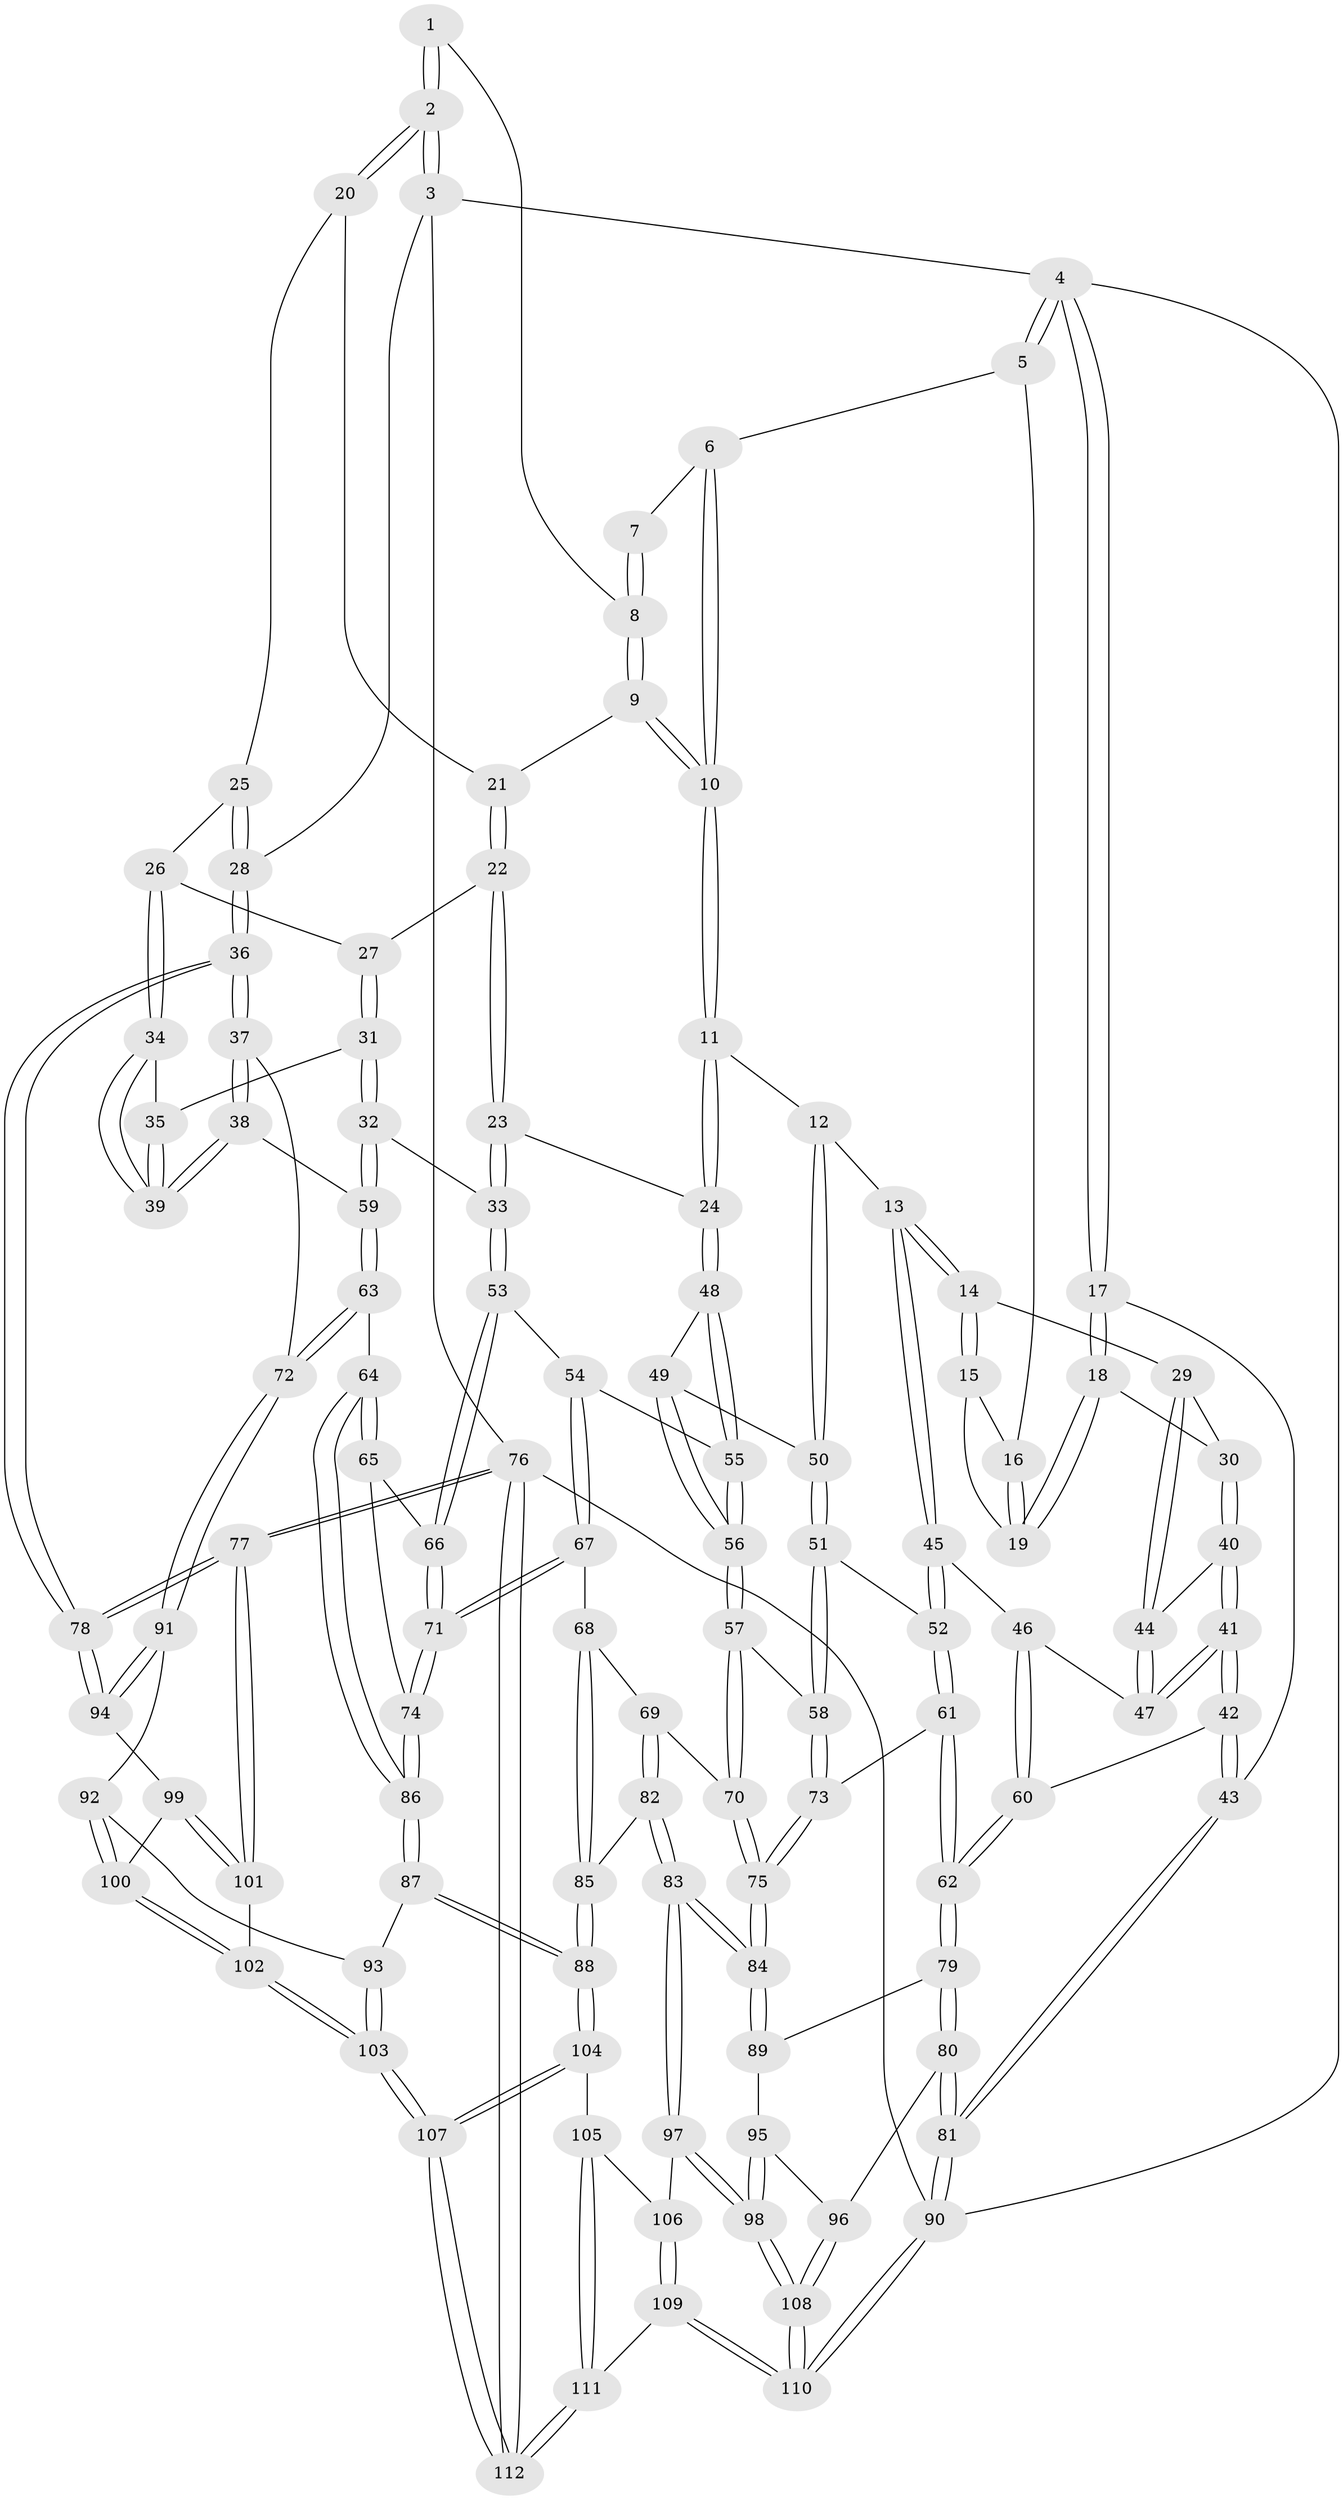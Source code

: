 // coarse degree distribution, {4: 0.44776119402985076, 6: 0.08955223880597014, 5: 0.34328358208955223, 3: 0.1044776119402985, 2: 0.014925373134328358}
// Generated by graph-tools (version 1.1) at 2025/52/02/27/25 19:52:40]
// undirected, 112 vertices, 277 edges
graph export_dot {
graph [start="1"]
  node [color=gray90,style=filled];
  1 [pos="+1+0"];
  2 [pos="+1+0"];
  3 [pos="+1+0"];
  4 [pos="+0+0"];
  5 [pos="+0.24068305715834165+0"];
  6 [pos="+0.4379687996435883+0"];
  7 [pos="+0.5417124075368286+0"];
  8 [pos="+0.7157898316921831+0.139252231856838"];
  9 [pos="+0.7143817146172657+0.17086784847911776"];
  10 [pos="+0.5269799695493725+0.1982036039408884"];
  11 [pos="+0.5032350818043915+0.24624443137256313"];
  12 [pos="+0.3838482318432329+0.292607761745739"];
  13 [pos="+0.3830050121591943+0.29261896757038586"];
  14 [pos="+0.37496119875906864+0.28882094207737613"];
  15 [pos="+0.3247350655491875+0.21015546513760205"];
  16 [pos="+0.23812561826870393+0"];
  17 [pos="+0+0.31451081761272254"];
  18 [pos="+0.09671725546170616+0.24137989646868477"];
  19 [pos="+0.1142056008768471+0.21264110562793917"];
  20 [pos="+0.9679202666534711+0.06655013692053323"];
  21 [pos="+0.7281812775912219+0.18316439753958702"];
  22 [pos="+0.7552639154421802+0.23376619118390085"];
  23 [pos="+0.655767516769956+0.3562954152816081"];
  24 [pos="+0.5715397173875999+0.34035427902430937"];
  25 [pos="+0.879858301319503+0.2531385751693946"];
  26 [pos="+0.8636661360097488+0.2626634868977826"];
  27 [pos="+0.7715705063880892+0.2444627216167087"];
  28 [pos="+1+0.3541489029237435"];
  29 [pos="+0.25612534659066793+0.31636655657827023"];
  30 [pos="+0.17763255718146687+0.3205152536108219"];
  31 [pos="+0.7776062987364907+0.4304779048072244"];
  32 [pos="+0.7515138599842103+0.4509009942431524"];
  33 [pos="+0.7318398929476234+0.4573153290975848"];
  34 [pos="+0.8691875820322349+0.2942952644198792"];
  35 [pos="+0.7807561672610474+0.42972282081024116"];
  36 [pos="+1+0.4626627548829958"];
  37 [pos="+1+0.4720864199708214"];
  38 [pos="+0.965190747961603+0.4420890745200716"];
  39 [pos="+0.9324805925064288+0.4258530174103226"];
  40 [pos="+0.17688279214126426+0.336450256170519"];
  41 [pos="+0.15302221537932129+0.4647326551026506"];
  42 [pos="+0.12930712411701017+0.4948250166769167"];
  43 [pos="+0+0.46260563212639527"];
  44 [pos="+0.26382240229728+0.42547352558623996"];
  45 [pos="+0.31539892593359026+0.45958305100107427"];
  46 [pos="+0.31070405528797085+0.45887501766688926"];
  47 [pos="+0.2735346303681801+0.447866232844347"];
  48 [pos="+0.5680251499011413+0.35507024684897776"];
  49 [pos="+0.5398861188026102+0.4414158365386099"];
  50 [pos="+0.42089421455378323+0.3753329687241026"];
  51 [pos="+0.45124113172069286+0.5072610735077533"];
  52 [pos="+0.3308153053906474+0.48742025206659406"];
  53 [pos="+0.7255467613155903+0.4668339604395929"];
  54 [pos="+0.6703522961572459+0.49264951005781493"];
  55 [pos="+0.6528851141983945+0.49216374219871256"];
  56 [pos="+0.5323562289210706+0.5015361920840182"];
  57 [pos="+0.5009048470355246+0.535733057274887"];
  58 [pos="+0.4555567079279629+0.5104415706674142"];
  59 [pos="+0.8430598529322872+0.535713747900839"];
  60 [pos="+0.1705906908012849+0.5653923615321588"];
  61 [pos="+0.2926221716439626+0.599728255834277"];
  62 [pos="+0.18815250002295866+0.6045704614503747"];
  63 [pos="+0.8514893923256845+0.6305902760150035"];
  64 [pos="+0.8130128316119897+0.6258111857499631"];
  65 [pos="+0.763632901865167+0.5822132661939233"];
  66 [pos="+0.738450872480935+0.5287056783693865"];
  67 [pos="+0.6461507550580877+0.5936685305083556"];
  68 [pos="+0.5468677545171511+0.5889300211380429"];
  69 [pos="+0.5025645916750104+0.5506527776168771"];
  70 [pos="+0.5019702511046955+0.5483053731642735"];
  71 [pos="+0.6691338044264081+0.621427056130324"];
  72 [pos="+0.8650132789108625+0.639435321317127"];
  73 [pos="+0.3101110478008149+0.6140693839127624"];
  74 [pos="+0.6746472886860648+0.6340328857299244"];
  75 [pos="+0.3171808252459363+0.6216533516665882"];
  76 [pos="+1+1"];
  77 [pos="+1+0.8760234085401708"];
  78 [pos="+1+0.8045149914449687"];
  79 [pos="+0.1614607047262745+0.658315277363611"];
  80 [pos="+0.05746264439860332+0.7520078936959147"];
  81 [pos="+0+0.8088300940055096"];
  82 [pos="+0.41864059220353383+0.7293110201867774"];
  83 [pos="+0.3970051811698189+0.7442522907937731"];
  84 [pos="+0.3838054548053407+0.7365842606913171"];
  85 [pos="+0.597255835062811+0.7248505581557333"];
  86 [pos="+0.6795484952396692+0.7114852136927992"];
  87 [pos="+0.6652776960045019+0.7462353460646448"];
  88 [pos="+0.6512763356534057+0.7557488527013413"];
  89 [pos="+0.2801471677686898+0.7509072334698623"];
  90 [pos="+0+1"];
  91 [pos="+0.8705767670553972+0.6604854642206635"];
  92 [pos="+0.775078413180926+0.7621774111465307"];
  93 [pos="+0.7440908257867476+0.7623892036202078"];
  94 [pos="+0.9306653363831915+0.7375895569228049"];
  95 [pos="+0.2589473918131849+0.7723746556760651"];
  96 [pos="+0.16107791116718503+0.8082208162508948"];
  97 [pos="+0.40048263811397894+0.7751692840230692"];
  98 [pos="+0.262592164746904+0.8597443129106517"];
  99 [pos="+0.9085612628899454+0.7635899655191588"];
  100 [pos="+0.8198142613313273+0.7954397965324488"];
  101 [pos="+0.8814011741440186+0.9038888533298176"];
  102 [pos="+0.8312029599473338+0.9303764688098797"];
  103 [pos="+0.8119976594190724+0.9514612002762501"];
  104 [pos="+0.6268524941938973+0.8740121229850504"];
  105 [pos="+0.5908663696035998+0.9000199034100076"];
  106 [pos="+0.40444552948459367+0.7865158308025275"];
  107 [pos="+0.8062027231700157+0.959558314610036"];
  108 [pos="+0.23104662246410235+0.9083107849834977"];
  109 [pos="+0.3167178068911691+1"];
  110 [pos="+0.2750853492351069+1"];
  111 [pos="+0.4450213516620438+1"];
  112 [pos="+0.843087417249573+1"];
  1 -- 2;
  1 -- 2;
  1 -- 8;
  2 -- 3;
  2 -- 3;
  2 -- 20;
  2 -- 20;
  3 -- 4;
  3 -- 28;
  3 -- 76;
  4 -- 5;
  4 -- 5;
  4 -- 17;
  4 -- 17;
  4 -- 90;
  5 -- 6;
  5 -- 16;
  6 -- 7;
  6 -- 10;
  6 -- 10;
  7 -- 8;
  7 -- 8;
  8 -- 9;
  8 -- 9;
  9 -- 10;
  9 -- 10;
  9 -- 21;
  10 -- 11;
  10 -- 11;
  11 -- 12;
  11 -- 24;
  11 -- 24;
  12 -- 13;
  12 -- 50;
  12 -- 50;
  13 -- 14;
  13 -- 14;
  13 -- 45;
  13 -- 45;
  14 -- 15;
  14 -- 15;
  14 -- 29;
  15 -- 16;
  15 -- 19;
  16 -- 19;
  16 -- 19;
  17 -- 18;
  17 -- 18;
  17 -- 43;
  18 -- 19;
  18 -- 19;
  18 -- 30;
  20 -- 21;
  20 -- 25;
  21 -- 22;
  21 -- 22;
  22 -- 23;
  22 -- 23;
  22 -- 27;
  23 -- 24;
  23 -- 33;
  23 -- 33;
  24 -- 48;
  24 -- 48;
  25 -- 26;
  25 -- 28;
  25 -- 28;
  26 -- 27;
  26 -- 34;
  26 -- 34;
  27 -- 31;
  27 -- 31;
  28 -- 36;
  28 -- 36;
  29 -- 30;
  29 -- 44;
  29 -- 44;
  30 -- 40;
  30 -- 40;
  31 -- 32;
  31 -- 32;
  31 -- 35;
  32 -- 33;
  32 -- 59;
  32 -- 59;
  33 -- 53;
  33 -- 53;
  34 -- 35;
  34 -- 39;
  34 -- 39;
  35 -- 39;
  35 -- 39;
  36 -- 37;
  36 -- 37;
  36 -- 78;
  36 -- 78;
  37 -- 38;
  37 -- 38;
  37 -- 72;
  38 -- 39;
  38 -- 39;
  38 -- 59;
  40 -- 41;
  40 -- 41;
  40 -- 44;
  41 -- 42;
  41 -- 42;
  41 -- 47;
  41 -- 47;
  42 -- 43;
  42 -- 43;
  42 -- 60;
  43 -- 81;
  43 -- 81;
  44 -- 47;
  44 -- 47;
  45 -- 46;
  45 -- 52;
  45 -- 52;
  46 -- 47;
  46 -- 60;
  46 -- 60;
  48 -- 49;
  48 -- 55;
  48 -- 55;
  49 -- 50;
  49 -- 56;
  49 -- 56;
  50 -- 51;
  50 -- 51;
  51 -- 52;
  51 -- 58;
  51 -- 58;
  52 -- 61;
  52 -- 61;
  53 -- 54;
  53 -- 66;
  53 -- 66;
  54 -- 55;
  54 -- 67;
  54 -- 67;
  55 -- 56;
  55 -- 56;
  56 -- 57;
  56 -- 57;
  57 -- 58;
  57 -- 70;
  57 -- 70;
  58 -- 73;
  58 -- 73;
  59 -- 63;
  59 -- 63;
  60 -- 62;
  60 -- 62;
  61 -- 62;
  61 -- 62;
  61 -- 73;
  62 -- 79;
  62 -- 79;
  63 -- 64;
  63 -- 72;
  63 -- 72;
  64 -- 65;
  64 -- 65;
  64 -- 86;
  64 -- 86;
  65 -- 66;
  65 -- 74;
  66 -- 71;
  66 -- 71;
  67 -- 68;
  67 -- 71;
  67 -- 71;
  68 -- 69;
  68 -- 85;
  68 -- 85;
  69 -- 70;
  69 -- 82;
  69 -- 82;
  70 -- 75;
  70 -- 75;
  71 -- 74;
  71 -- 74;
  72 -- 91;
  72 -- 91;
  73 -- 75;
  73 -- 75;
  74 -- 86;
  74 -- 86;
  75 -- 84;
  75 -- 84;
  76 -- 77;
  76 -- 77;
  76 -- 112;
  76 -- 112;
  76 -- 90;
  77 -- 78;
  77 -- 78;
  77 -- 101;
  77 -- 101;
  78 -- 94;
  78 -- 94;
  79 -- 80;
  79 -- 80;
  79 -- 89;
  80 -- 81;
  80 -- 81;
  80 -- 96;
  81 -- 90;
  81 -- 90;
  82 -- 83;
  82 -- 83;
  82 -- 85;
  83 -- 84;
  83 -- 84;
  83 -- 97;
  83 -- 97;
  84 -- 89;
  84 -- 89;
  85 -- 88;
  85 -- 88;
  86 -- 87;
  86 -- 87;
  87 -- 88;
  87 -- 88;
  87 -- 93;
  88 -- 104;
  88 -- 104;
  89 -- 95;
  90 -- 110;
  90 -- 110;
  91 -- 92;
  91 -- 94;
  91 -- 94;
  92 -- 93;
  92 -- 100;
  92 -- 100;
  93 -- 103;
  93 -- 103;
  94 -- 99;
  95 -- 96;
  95 -- 98;
  95 -- 98;
  96 -- 108;
  96 -- 108;
  97 -- 98;
  97 -- 98;
  97 -- 106;
  98 -- 108;
  98 -- 108;
  99 -- 100;
  99 -- 101;
  99 -- 101;
  100 -- 102;
  100 -- 102;
  101 -- 102;
  102 -- 103;
  102 -- 103;
  103 -- 107;
  103 -- 107;
  104 -- 105;
  104 -- 107;
  104 -- 107;
  105 -- 106;
  105 -- 111;
  105 -- 111;
  106 -- 109;
  106 -- 109;
  107 -- 112;
  107 -- 112;
  108 -- 110;
  108 -- 110;
  109 -- 110;
  109 -- 110;
  109 -- 111;
  111 -- 112;
  111 -- 112;
}
